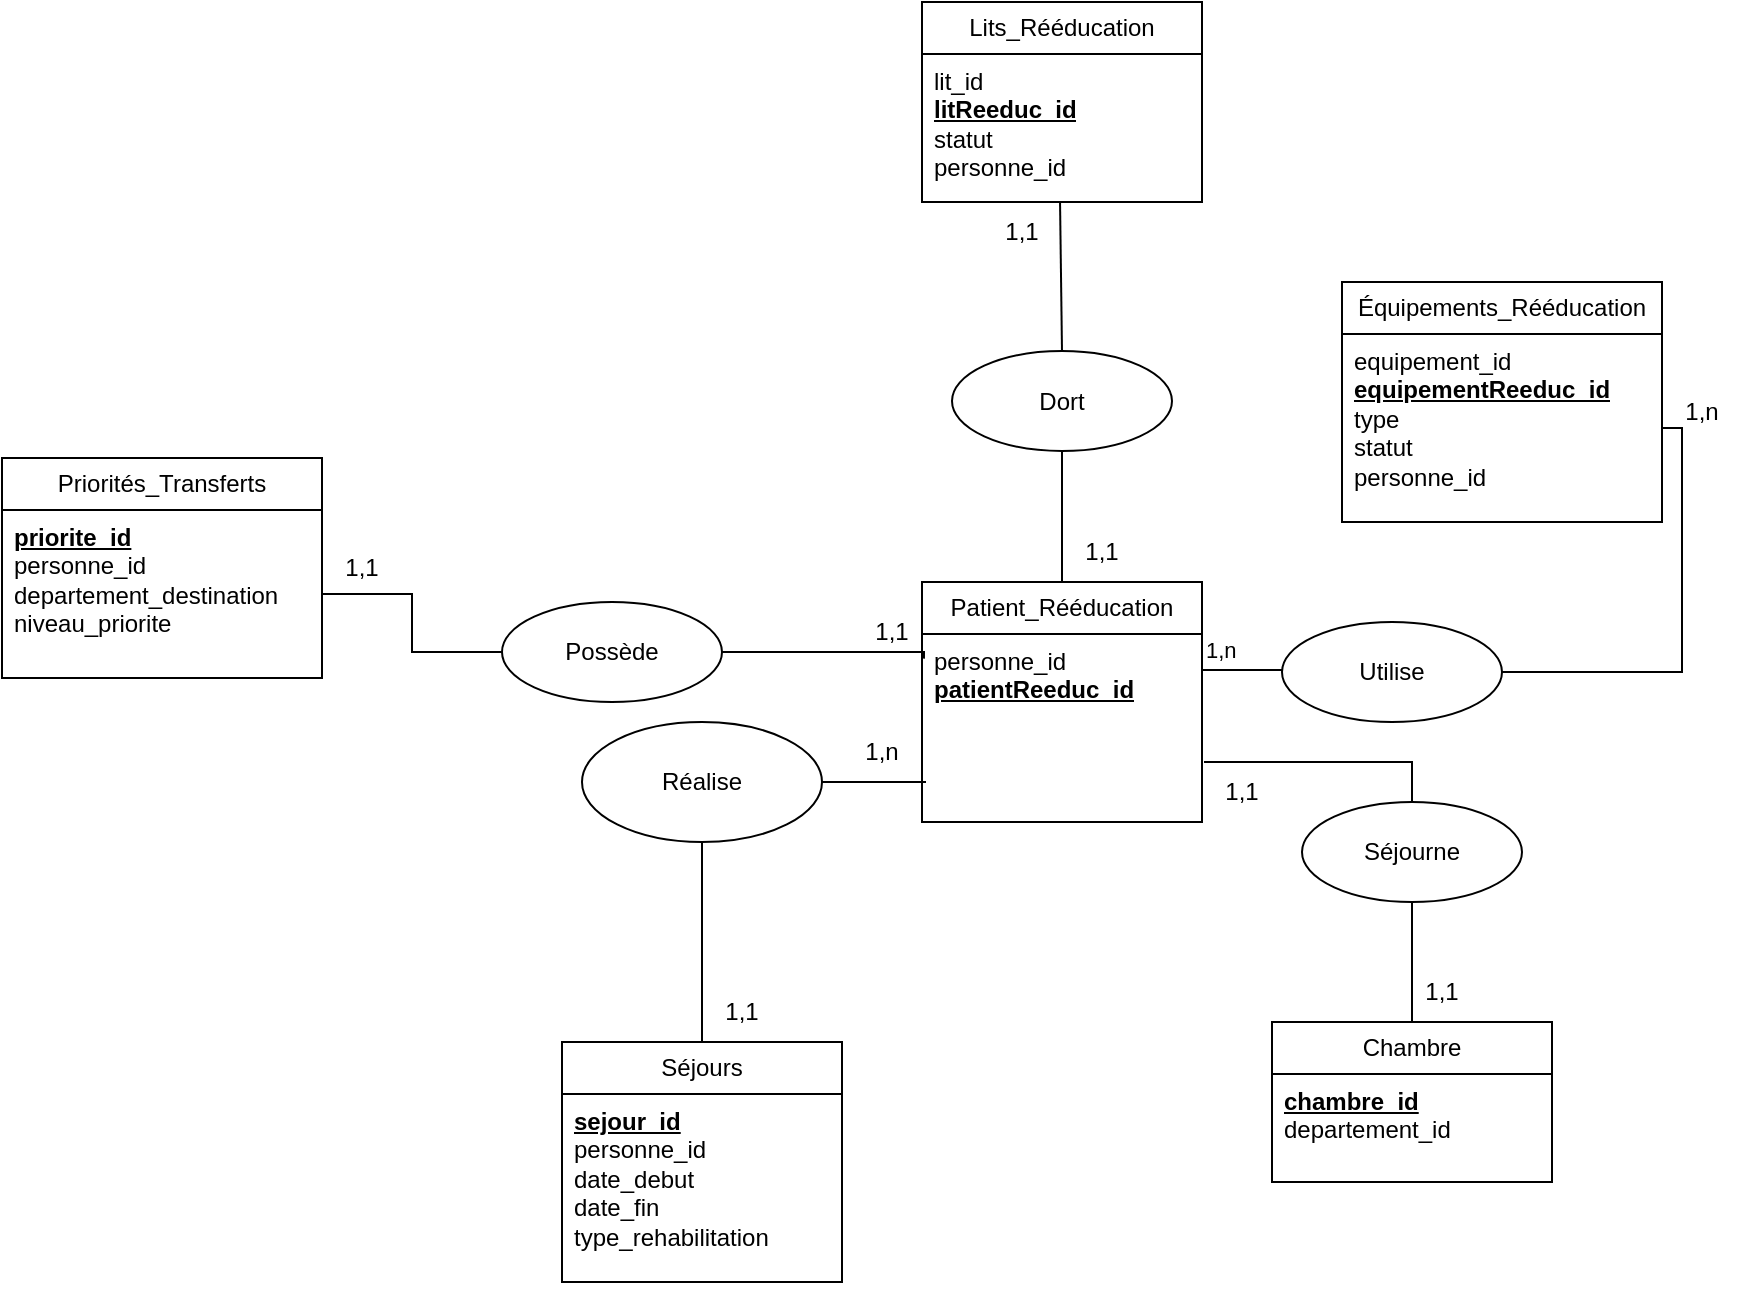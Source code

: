 <mxfile version="24.7.17">
  <diagram name="Page-1" id="doCMb7OPEuhO2K7QkIap">
    <mxGraphModel dx="2307" dy="866" grid="1" gridSize="10" guides="1" tooltips="1" connect="1" arrows="1" fold="1" page="1" pageScale="1" pageWidth="827" pageHeight="1169" math="0" shadow="0">
      <root>
        <mxCell id="0" />
        <mxCell id="1" parent="0" />
        <mxCell id="E-CFwYmauPvcHo1KGwYZ-1" value="Patient_Rééducation" style="swimlane;fontStyle=0;childLayout=stackLayout;horizontal=1;startSize=26;fillColor=none;horizontalStack=0;resizeParent=1;resizeParentMax=0;resizeLast=0;collapsible=1;marginBottom=0;whiteSpace=wrap;html=1;" parent="1" vertex="1">
          <mxGeometry x="90" y="650" width="140" height="120" as="geometry" />
        </mxCell>
        <mxCell id="E-CFwYmauPvcHo1KGwYZ-4" value="&lt;div&gt;personne_id&lt;/div&gt;&lt;b&gt;&lt;u&gt;patientReeduc_id&lt;/u&gt;&lt;/b&gt;" style="text;strokeColor=none;fillColor=none;align=left;verticalAlign=top;spacingLeft=4;spacingRight=4;overflow=hidden;rotatable=0;points=[[0,0.5],[1,0.5]];portConstraint=eastwest;whiteSpace=wrap;html=1;" parent="E-CFwYmauPvcHo1KGwYZ-1" vertex="1">
          <mxGeometry y="26" width="140" height="94" as="geometry" />
        </mxCell>
        <mxCell id="E-CFwYmauPvcHo1KGwYZ-16" value="Chambre" style="swimlane;fontStyle=0;childLayout=stackLayout;horizontal=1;startSize=26;fillColor=none;horizontalStack=0;resizeParent=1;resizeParentMax=0;resizeLast=0;collapsible=1;marginBottom=0;whiteSpace=wrap;html=1;" parent="1" vertex="1">
          <mxGeometry x="265" y="870" width="140" height="80" as="geometry" />
        </mxCell>
        <mxCell id="E-CFwYmauPvcHo1KGwYZ-17" value="&lt;div&gt;&lt;b&gt;&lt;u&gt;chambre_id&lt;/u&gt;&lt;/b&gt;&lt;/div&gt;&lt;div&gt;departement_id&lt;br&gt;&lt;/div&gt;&lt;div&gt;&lt;br&gt;&lt;/div&gt;" style="text;strokeColor=none;fillColor=none;align=left;verticalAlign=top;spacingLeft=4;spacingRight=4;overflow=hidden;rotatable=0;points=[[0,0.5],[1,0.5]];portConstraint=eastwest;whiteSpace=wrap;html=1;" parent="E-CFwYmauPvcHo1KGwYZ-16" vertex="1">
          <mxGeometry y="26" width="140" height="54" as="geometry" />
        </mxCell>
        <mxCell id="E-CFwYmauPvcHo1KGwYZ-21" value="Lits_Rééducation" style="swimlane;fontStyle=0;childLayout=stackLayout;horizontal=1;startSize=26;fillColor=none;horizontalStack=0;resizeParent=1;resizeParentMax=0;resizeLast=0;collapsible=1;marginBottom=0;whiteSpace=wrap;html=1;" parent="1" vertex="1">
          <mxGeometry x="90" y="360" width="140" height="100" as="geometry" />
        </mxCell>
        <mxCell id="E-CFwYmauPvcHo1KGwYZ-22" value="&lt;div&gt;lit_id&lt;br&gt;&lt;/div&gt;&lt;div&gt;&lt;b&gt;&lt;u&gt;litReeduc_id&lt;/u&gt;&lt;/b&gt;&lt;br&gt;&lt;/div&gt;&lt;div&gt;statut&lt;/div&gt;&lt;div&gt;personne_id&lt;br&gt;&lt;/div&gt;&lt;div&gt;&lt;br&gt;&lt;/div&gt;" style="text;strokeColor=none;fillColor=none;align=left;verticalAlign=top;spacingLeft=4;spacingRight=4;overflow=hidden;rotatable=0;points=[[0,0.5],[1,0.5]];portConstraint=eastwest;whiteSpace=wrap;html=1;" parent="E-CFwYmauPvcHo1KGwYZ-21" vertex="1">
          <mxGeometry y="26" width="140" height="74" as="geometry" />
        </mxCell>
        <mxCell id="E-CFwYmauPvcHo1KGwYZ-31" value="Séjours" style="swimlane;fontStyle=0;childLayout=stackLayout;horizontal=1;startSize=26;fillColor=none;horizontalStack=0;resizeParent=1;resizeParentMax=0;resizeLast=0;collapsible=1;marginBottom=0;whiteSpace=wrap;html=1;" parent="1" vertex="1">
          <mxGeometry x="-90" y="880" width="140" height="120" as="geometry" />
        </mxCell>
        <mxCell id="E-CFwYmauPvcHo1KGwYZ-32" value="&lt;div&gt;&lt;b&gt;&lt;u&gt;sejour_id&lt;/u&gt;&lt;/b&gt;&lt;/div&gt;&lt;div&gt;personne_id&lt;/div&gt;&lt;div&gt;date_debut&lt;/div&gt;&lt;div&gt;date_fin&lt;/div&gt;&lt;div&gt;type_rehabilitation&lt;br&gt;&lt;/div&gt;" style="text;strokeColor=none;fillColor=none;align=left;verticalAlign=top;spacingLeft=4;spacingRight=4;overflow=hidden;rotatable=0;points=[[0,0.5],[1,0.5]];portConstraint=eastwest;whiteSpace=wrap;html=1;" parent="E-CFwYmauPvcHo1KGwYZ-31" vertex="1">
          <mxGeometry y="26" width="140" height="94" as="geometry" />
        </mxCell>
        <mxCell id="E-CFwYmauPvcHo1KGwYZ-35" value="Équipements_Rééducation" style="swimlane;fontStyle=0;childLayout=stackLayout;horizontal=1;startSize=26;fillColor=none;horizontalStack=0;resizeParent=1;resizeParentMax=0;resizeLast=0;collapsible=1;marginBottom=0;whiteSpace=wrap;html=1;" parent="1" vertex="1">
          <mxGeometry x="300" y="500" width="160" height="120" as="geometry" />
        </mxCell>
        <mxCell id="E-CFwYmauPvcHo1KGwYZ-36" value="&lt;div&gt;equipement_id&lt;/div&gt;&lt;div&gt;&lt;b&gt;&lt;u&gt;equipementReeduc_id&lt;/u&gt;&lt;/b&gt;&lt;br&gt;&lt;/div&gt;&lt;div&gt;type&lt;/div&gt;&lt;div&gt;statut&lt;/div&gt;&lt;div&gt;personne_id&lt;br&gt;&lt;/div&gt;" style="text;strokeColor=none;fillColor=none;align=left;verticalAlign=top;spacingLeft=4;spacingRight=4;overflow=hidden;rotatable=0;points=[[0,0.5],[1,0.5]];portConstraint=eastwest;whiteSpace=wrap;html=1;" parent="E-CFwYmauPvcHo1KGwYZ-35" vertex="1">
          <mxGeometry y="26" width="160" height="94" as="geometry" />
        </mxCell>
        <mxCell id="E-CFwYmauPvcHo1KGwYZ-39" value="Priorités_Transferts" style="swimlane;fontStyle=0;childLayout=stackLayout;horizontal=1;startSize=26;fillColor=none;horizontalStack=0;resizeParent=1;resizeParentMax=0;resizeLast=0;collapsible=1;marginBottom=0;whiteSpace=wrap;html=1;" parent="1" vertex="1">
          <mxGeometry x="-370" y="588" width="160" height="110" as="geometry" />
        </mxCell>
        <mxCell id="E-CFwYmauPvcHo1KGwYZ-40" value="&lt;div&gt;&lt;b&gt;&lt;u&gt;priorite_id&lt;/u&gt;&lt;/b&gt;&lt;/div&gt;&lt;div&gt;personne_id&lt;/div&gt;&lt;div&gt;departement_destination&lt;/div&gt;&lt;div&gt;niveau_priorite&lt;br&gt;&lt;/div&gt;" style="text;strokeColor=none;fillColor=none;align=left;verticalAlign=top;spacingLeft=4;spacingRight=4;overflow=hidden;rotatable=0;points=[[0,0.5],[1,0.5]];portConstraint=eastwest;whiteSpace=wrap;html=1;" parent="E-CFwYmauPvcHo1KGwYZ-39" vertex="1">
          <mxGeometry y="26" width="160" height="84" as="geometry" />
        </mxCell>
        <mxCell id="E-CFwYmauPvcHo1KGwYZ-46" value="" style="line;strokeWidth=1;fillColor=none;align=left;verticalAlign=middle;spacingTop=-1;spacingLeft=3;spacingRight=3;rotatable=0;labelPosition=right;points=[];portConstraint=eastwest;strokeColor=inherit;" parent="1" vertex="1">
          <mxGeometry x="230" y="690" width="40" height="8" as="geometry" />
        </mxCell>
        <mxCell id="E-CFwYmauPvcHo1KGwYZ-52" value="" style="endArrow=none;html=1;edgeStyle=orthogonalEdgeStyle;rounded=0;entryX=1;entryY=0.5;entryDx=0;entryDy=0;exitX=1;exitY=0.5;exitDx=0;exitDy=0;" parent="1" target="E-CFwYmauPvcHo1KGwYZ-36" edge="1" source="PmzOsJec9TfHPfngjc7Z-9">
          <mxGeometry relative="1" as="geometry">
            <mxPoint x="380" y="693.5" as="sourcePoint" />
            <mxPoint x="540" y="693.5" as="targetPoint" />
            <Array as="points">
              <mxPoint x="470" y="695" />
              <mxPoint x="470" y="573" />
            </Array>
          </mxGeometry>
        </mxCell>
        <mxCell id="E-CFwYmauPvcHo1KGwYZ-53" value="1,n" style="edgeLabel;resizable=0;html=1;align=left;verticalAlign=bottom;" parent="E-CFwYmauPvcHo1KGwYZ-52" connectable="0" vertex="1">
          <mxGeometry x="-1" relative="1" as="geometry">
            <mxPoint x="-150" y="-3" as="offset" />
          </mxGeometry>
        </mxCell>
        <mxCell id="E-CFwYmauPvcHo1KGwYZ-55" value="1,n" style="text;html=1;align=center;verticalAlign=middle;whiteSpace=wrap;rounded=0;" parent="1" vertex="1">
          <mxGeometry x="460" y="557.5" width="40" height="15" as="geometry" />
        </mxCell>
        <mxCell id="E-CFwYmauPvcHo1KGwYZ-56" value="" style="endArrow=none;html=1;rounded=0;entryX=0.5;entryY=0;entryDx=0;entryDy=0;" parent="1" edge="1">
          <mxGeometry width="50" height="50" relative="1" as="geometry">
            <mxPoint x="231" y="740" as="sourcePoint" />
            <mxPoint x="335" y="760.0" as="targetPoint" />
            <Array as="points">
              <mxPoint x="335" y="740" />
            </Array>
          </mxGeometry>
        </mxCell>
        <mxCell id="E-CFwYmauPvcHo1KGwYZ-58" value="" style="endArrow=none;html=1;rounded=0;entryX=0.5;entryY=1;entryDx=0;entryDy=0;exitX=0.5;exitY=0;exitDx=0;exitDy=0;" parent="1" source="E-CFwYmauPvcHo1KGwYZ-16" edge="1">
          <mxGeometry width="50" height="50" relative="1" as="geometry">
            <mxPoint x="170" y="820" as="sourcePoint" />
            <mxPoint x="335" y="810.0" as="targetPoint" />
          </mxGeometry>
        </mxCell>
        <mxCell id="E-CFwYmauPvcHo1KGwYZ-59" value="1,1" style="text;html=1;align=center;verticalAlign=middle;whiteSpace=wrap;rounded=0;" parent="1" vertex="1">
          <mxGeometry x="220" y="740" width="60" height="30" as="geometry" />
        </mxCell>
        <mxCell id="E-CFwYmauPvcHo1KGwYZ-60" value="1,1" style="text;html=1;align=center;verticalAlign=middle;whiteSpace=wrap;rounded=0;" parent="1" vertex="1">
          <mxGeometry x="320" y="840" width="60" height="30" as="geometry" />
        </mxCell>
        <mxCell id="E-CFwYmauPvcHo1KGwYZ-62" value="" style="endArrow=none;html=1;rounded=0;exitX=1;exitY=0.5;exitDx=0;exitDy=0;" parent="1" edge="1">
          <mxGeometry width="50" height="50" relative="1" as="geometry">
            <mxPoint x="40" y="750" as="sourcePoint" />
            <mxPoint x="92" y="750" as="targetPoint" />
          </mxGeometry>
        </mxCell>
        <mxCell id="E-CFwYmauPvcHo1KGwYZ-63" value="" style="endArrow=none;html=1;rounded=0;entryX=0.5;entryY=0;entryDx=0;entryDy=0;exitX=0.5;exitY=1;exitDx=0;exitDy=0;" parent="1" source="PmzOsJec9TfHPfngjc7Z-1" target="E-CFwYmauPvcHo1KGwYZ-31" edge="1">
          <mxGeometry width="50" height="50" relative="1" as="geometry">
            <mxPoint x="-20" y="820" as="sourcePoint" />
            <mxPoint x="180" y="790" as="targetPoint" />
          </mxGeometry>
        </mxCell>
        <mxCell id="E-CFwYmauPvcHo1KGwYZ-65" value="1,1" style="text;html=1;align=center;verticalAlign=middle;whiteSpace=wrap;rounded=0;" parent="1" vertex="1">
          <mxGeometry x="-30" y="850" width="60" height="30" as="geometry" />
        </mxCell>
        <mxCell id="E-CFwYmauPvcHo1KGwYZ-66" value="1,n" style="text;html=1;align=center;verticalAlign=middle;whiteSpace=wrap;rounded=0;" parent="1" vertex="1">
          <mxGeometry x="40" y="720" width="60" height="30" as="geometry" />
        </mxCell>
        <mxCell id="E-CFwYmauPvcHo1KGwYZ-70" value="" style="endArrow=none;html=1;rounded=0;exitX=0.5;exitY=0;exitDx=0;exitDy=0;entryX=0.5;entryY=1;entryDx=0;entryDy=0;" parent="1" source="E-CFwYmauPvcHo1KGwYZ-1" edge="1">
          <mxGeometry width="50" height="50" relative="1" as="geometry">
            <mxPoint x="130" y="610" as="sourcePoint" />
            <mxPoint x="160" y="580" as="targetPoint" />
          </mxGeometry>
        </mxCell>
        <mxCell id="E-CFwYmauPvcHo1KGwYZ-71" value="" style="endArrow=none;html=1;rounded=0;entryX=0.493;entryY=1;entryDx=0;entryDy=0;entryPerimeter=0;exitX=0.5;exitY=0;exitDx=0;exitDy=0;" parent="1" source="PmzOsJec9TfHPfngjc7Z-8" target="E-CFwYmauPvcHo1KGwYZ-22" edge="1">
          <mxGeometry width="50" height="50" relative="1" as="geometry">
            <mxPoint x="160" y="520" as="sourcePoint" />
            <mxPoint x="180" y="560" as="targetPoint" />
          </mxGeometry>
        </mxCell>
        <mxCell id="E-CFwYmauPvcHo1KGwYZ-72" value="1,1" style="text;html=1;align=center;verticalAlign=middle;whiteSpace=wrap;rounded=0;" parent="1" vertex="1">
          <mxGeometry x="150" y="620" width="60" height="30" as="geometry" />
        </mxCell>
        <mxCell id="E-CFwYmauPvcHo1KGwYZ-73" value="1,1" style="text;html=1;align=center;verticalAlign=middle;whiteSpace=wrap;rounded=0;" parent="1" vertex="1">
          <mxGeometry x="110" y="460" width="60" height="30" as="geometry" />
        </mxCell>
        <mxCell id="E-CFwYmauPvcHo1KGwYZ-74" value="1,1" style="text;html=1;align=center;verticalAlign=middle;whiteSpace=wrap;rounded=0;" parent="1" vertex="1">
          <mxGeometry x="45" y="660" width="60" height="30" as="geometry" />
        </mxCell>
        <mxCell id="E-CFwYmauPvcHo1KGwYZ-75" value="1,1" style="text;html=1;align=center;verticalAlign=middle;whiteSpace=wrap;rounded=0;" parent="1" vertex="1">
          <mxGeometry x="-220" y="628" width="60" height="30" as="geometry" />
        </mxCell>
        <mxCell id="PmzOsJec9TfHPfngjc7Z-1" value="Réalise" style="ellipse;whiteSpace=wrap;html=1;" vertex="1" parent="1">
          <mxGeometry x="-80" y="720" width="120" height="60" as="geometry" />
        </mxCell>
        <mxCell id="PmzOsJec9TfHPfngjc7Z-3" value="Possède" style="ellipse;whiteSpace=wrap;html=1;" vertex="1" parent="1">
          <mxGeometry x="-120" y="660" width="110" height="50" as="geometry" />
        </mxCell>
        <mxCell id="PmzOsJec9TfHPfngjc7Z-4" style="edgeStyle=orthogonalEdgeStyle;rounded=0;orthogonalLoop=1;jettySize=auto;html=1;entryX=0;entryY=0.5;entryDx=0;entryDy=0;endArrow=none;endFill=0;" edge="1" parent="1" source="E-CFwYmauPvcHo1KGwYZ-40" target="PmzOsJec9TfHPfngjc7Z-3">
          <mxGeometry relative="1" as="geometry" />
        </mxCell>
        <mxCell id="PmzOsJec9TfHPfngjc7Z-5" style="edgeStyle=orthogonalEdgeStyle;rounded=0;orthogonalLoop=1;jettySize=auto;html=1;entryX=0.007;entryY=0.131;entryDx=0;entryDy=0;entryPerimeter=0;endArrow=none;endFill=0;" edge="1" parent="1" source="PmzOsJec9TfHPfngjc7Z-3" target="E-CFwYmauPvcHo1KGwYZ-4">
          <mxGeometry relative="1" as="geometry">
            <Array as="points">
              <mxPoint x="91" y="685" />
            </Array>
          </mxGeometry>
        </mxCell>
        <mxCell id="PmzOsJec9TfHPfngjc7Z-8" value="Dort" style="ellipse;whiteSpace=wrap;html=1;" vertex="1" parent="1">
          <mxGeometry x="105" y="534.5" width="110" height="50" as="geometry" />
        </mxCell>
        <mxCell id="PmzOsJec9TfHPfngjc7Z-9" value="Utilise" style="ellipse;whiteSpace=wrap;html=1;" vertex="1" parent="1">
          <mxGeometry x="270" y="670" width="110" height="50" as="geometry" />
        </mxCell>
        <mxCell id="PmzOsJec9TfHPfngjc7Z-10" value="Séjourne" style="ellipse;whiteSpace=wrap;html=1;" vertex="1" parent="1">
          <mxGeometry x="280" y="760" width="110" height="50" as="geometry" />
        </mxCell>
      </root>
    </mxGraphModel>
  </diagram>
</mxfile>
